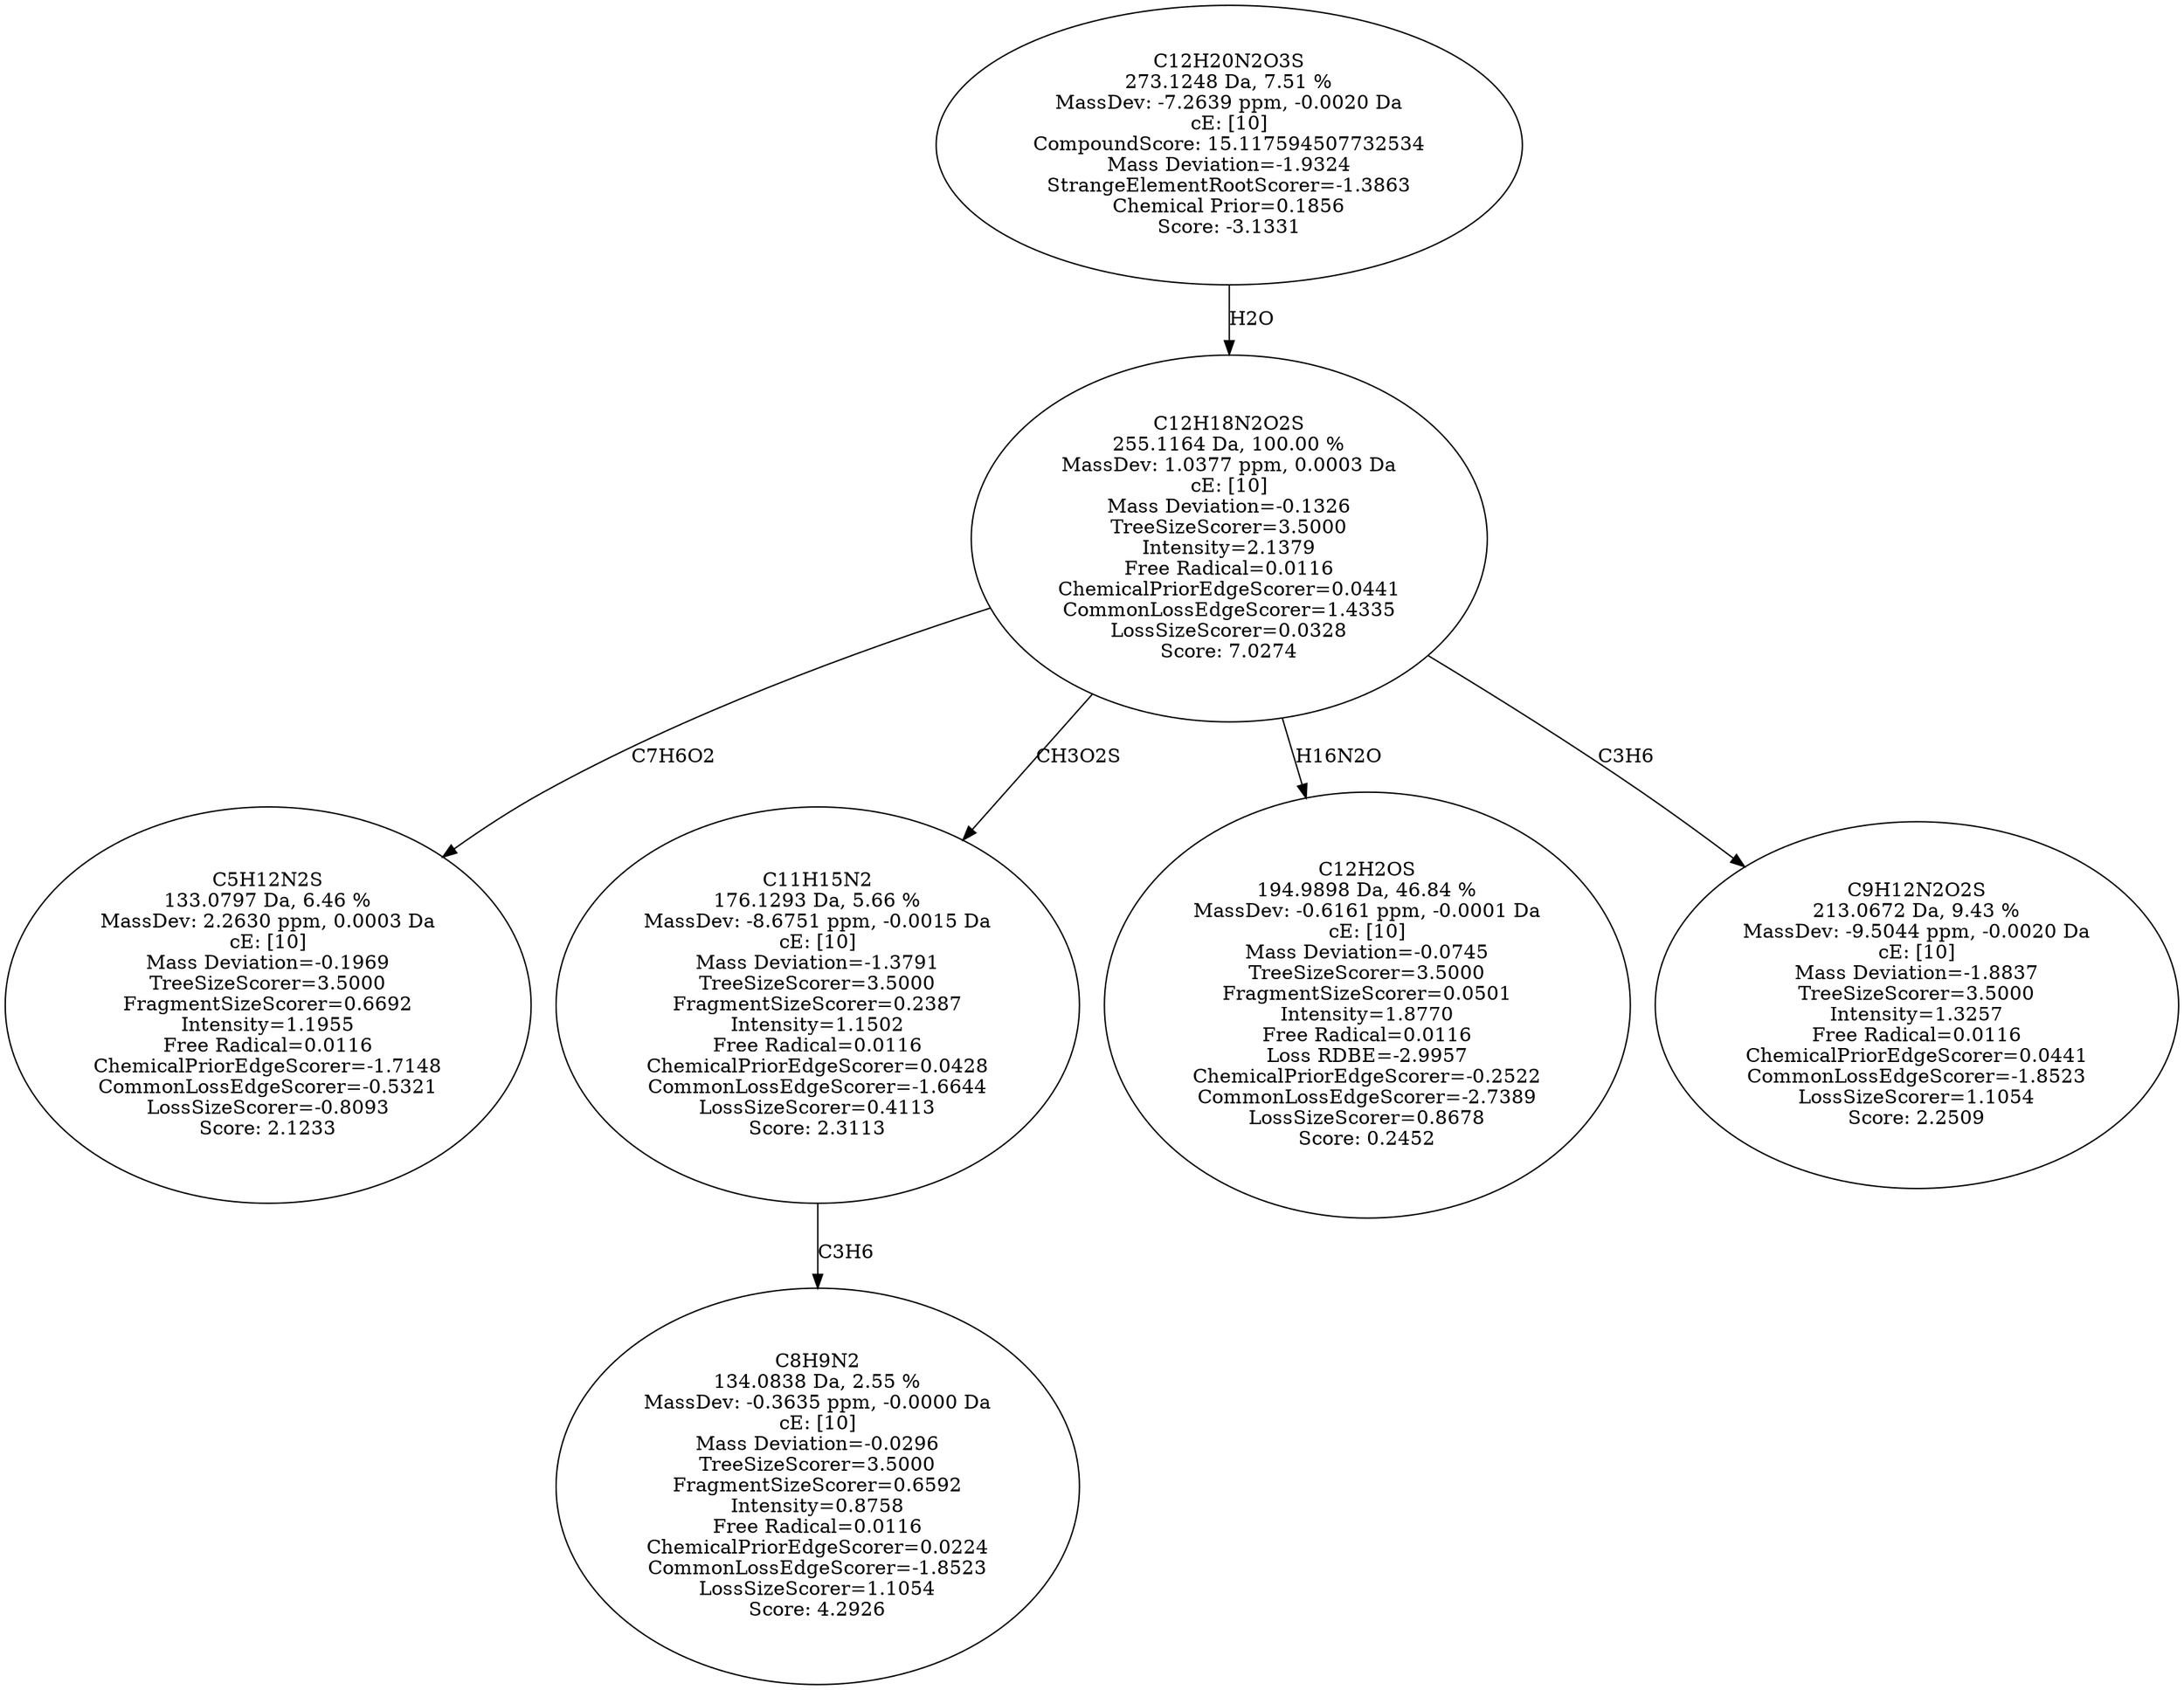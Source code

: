 strict digraph {
v1 [label="C5H12N2S\n133.0797 Da, 6.46 %\nMassDev: 2.2630 ppm, 0.0003 Da\ncE: [10]\nMass Deviation=-0.1969\nTreeSizeScorer=3.5000\nFragmentSizeScorer=0.6692\nIntensity=1.1955\nFree Radical=0.0116\nChemicalPriorEdgeScorer=-1.7148\nCommonLossEdgeScorer=-0.5321\nLossSizeScorer=-0.8093\nScore: 2.1233"];
v2 [label="C8H9N2\n134.0838 Da, 2.55 %\nMassDev: -0.3635 ppm, -0.0000 Da\ncE: [10]\nMass Deviation=-0.0296\nTreeSizeScorer=3.5000\nFragmentSizeScorer=0.6592\nIntensity=0.8758\nFree Radical=0.0116\nChemicalPriorEdgeScorer=0.0224\nCommonLossEdgeScorer=-1.8523\nLossSizeScorer=1.1054\nScore: 4.2926"];
v3 [label="C11H15N2\n176.1293 Da, 5.66 %\nMassDev: -8.6751 ppm, -0.0015 Da\ncE: [10]\nMass Deviation=-1.3791\nTreeSizeScorer=3.5000\nFragmentSizeScorer=0.2387\nIntensity=1.1502\nFree Radical=0.0116\nChemicalPriorEdgeScorer=0.0428\nCommonLossEdgeScorer=-1.6644\nLossSizeScorer=0.4113\nScore: 2.3113"];
v4 [label="C12H2OS\n194.9898 Da, 46.84 %\nMassDev: -0.6161 ppm, -0.0001 Da\ncE: [10]\nMass Deviation=-0.0745\nTreeSizeScorer=3.5000\nFragmentSizeScorer=0.0501\nIntensity=1.8770\nFree Radical=0.0116\nLoss RDBE=-2.9957\nChemicalPriorEdgeScorer=-0.2522\nCommonLossEdgeScorer=-2.7389\nLossSizeScorer=0.8678\nScore: 0.2452"];
v5 [label="C9H12N2O2S\n213.0672 Da, 9.43 %\nMassDev: -9.5044 ppm, -0.0020 Da\ncE: [10]\nMass Deviation=-1.8837\nTreeSizeScorer=3.5000\nIntensity=1.3257\nFree Radical=0.0116\nChemicalPriorEdgeScorer=0.0441\nCommonLossEdgeScorer=-1.8523\nLossSizeScorer=1.1054\nScore: 2.2509"];
v6 [label="C12H18N2O2S\n255.1164 Da, 100.00 %\nMassDev: 1.0377 ppm, 0.0003 Da\ncE: [10]\nMass Deviation=-0.1326\nTreeSizeScorer=3.5000\nIntensity=2.1379\nFree Radical=0.0116\nChemicalPriorEdgeScorer=0.0441\nCommonLossEdgeScorer=1.4335\nLossSizeScorer=0.0328\nScore: 7.0274"];
v7 [label="C12H20N2O3S\n273.1248 Da, 7.51 %\nMassDev: -7.2639 ppm, -0.0020 Da\ncE: [10]\nCompoundScore: 15.117594507732534\nMass Deviation=-1.9324\nStrangeElementRootScorer=-1.3863\nChemical Prior=0.1856\nScore: -3.1331"];
v6 -> v1 [label="C7H6O2"];
v3 -> v2 [label="C3H6"];
v6 -> v3 [label="CH3O2S"];
v6 -> v4 [label="H16N2O"];
v6 -> v5 [label="C3H6"];
v7 -> v6 [label="H2O"];
}